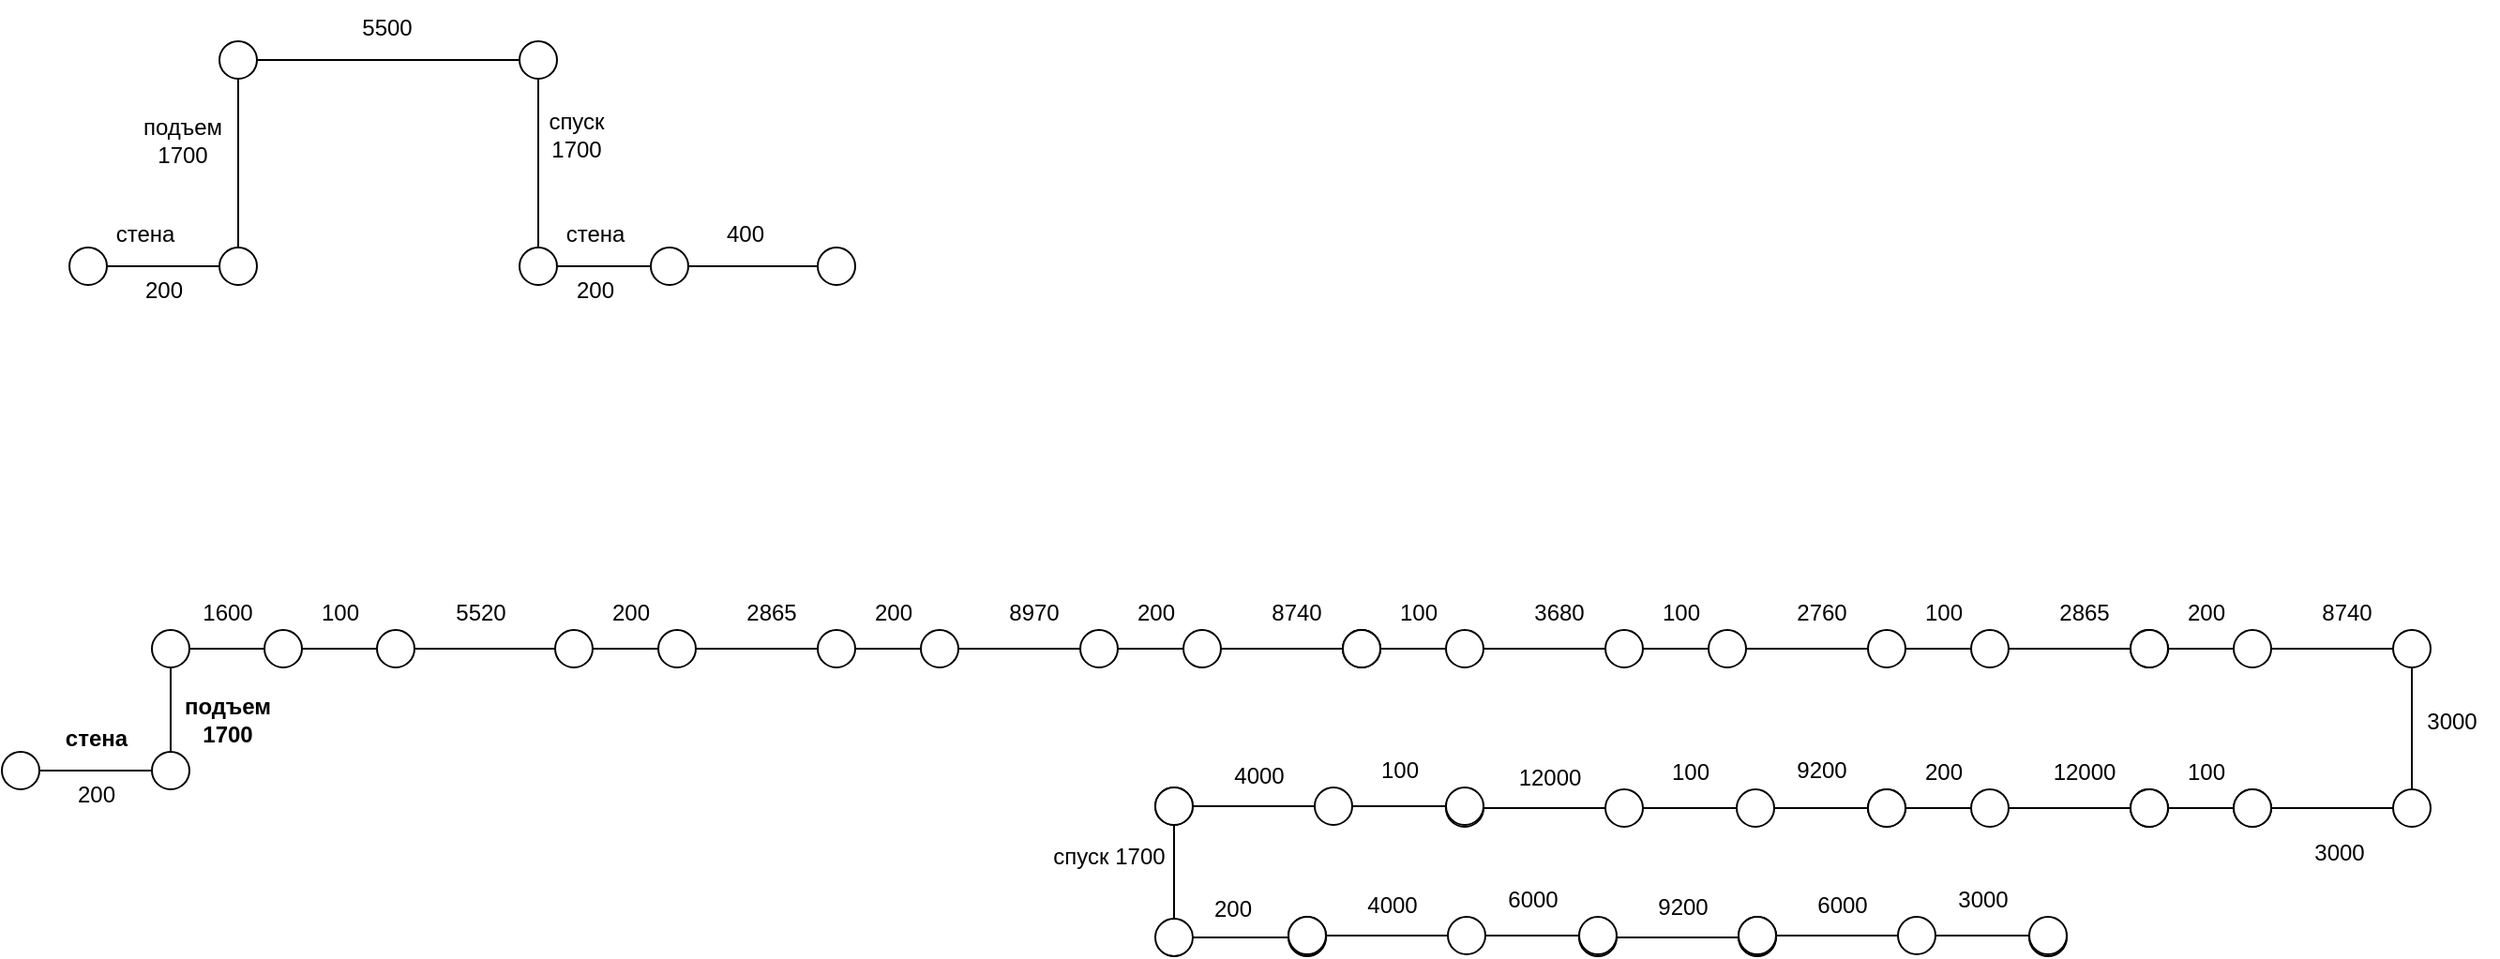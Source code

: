 <mxfile version="22.1.5" type="device">
  <diagram name="Страница — 1" id="zo7ZfbR6l3rVReLenrzR">
    <mxGraphModel dx="1218" dy="261" grid="1" gridSize="10" guides="1" tooltips="1" connect="1" arrows="1" fold="1" page="1" pageScale="1" pageWidth="827" pageHeight="1169" math="0" shadow="0">
      <root>
        <mxCell id="0" />
        <mxCell id="1" parent="0" />
        <mxCell id="G1UuAzEobW7vH8zXm527-1" value="" style="ellipse;whiteSpace=wrap;html=1;" parent="1" vertex="1">
          <mxGeometry x="110" y="390" width="20" height="20" as="geometry" />
        </mxCell>
        <mxCell id="G1UuAzEobW7vH8zXm527-3" value="" style="endArrow=none;html=1;rounded=0;exitX=1;exitY=0.5;exitDx=0;exitDy=0;" parent="1" source="G1UuAzEobW7vH8zXm527-1" edge="1">
          <mxGeometry width="50" height="50" relative="1" as="geometry">
            <mxPoint x="390" y="340" as="sourcePoint" />
            <mxPoint x="190" y="400" as="targetPoint" />
          </mxGeometry>
        </mxCell>
        <mxCell id="G1UuAzEobW7vH8zXm527-4" value="200" style="text;html=1;align=center;verticalAlign=middle;resizable=0;points=[];autosize=1;strokeColor=none;fillColor=none;" parent="1" vertex="1">
          <mxGeometry x="140" y="398" width="40" height="30" as="geometry" />
        </mxCell>
        <mxCell id="G1UuAzEobW7vH8zXm527-5" value="стена" style="text;html=1;align=center;verticalAlign=middle;resizable=0;points=[];autosize=1;strokeColor=none;fillColor=none;" parent="1" vertex="1">
          <mxGeometry x="125" y="368" width="50" height="30" as="geometry" />
        </mxCell>
        <mxCell id="G1UuAzEobW7vH8zXm527-6" value="" style="ellipse;whiteSpace=wrap;html=1;" parent="1" vertex="1">
          <mxGeometry x="190" y="390" width="20" height="20" as="geometry" />
        </mxCell>
        <mxCell id="G1UuAzEobW7vH8zXm527-7" value="" style="ellipse;whiteSpace=wrap;html=1;" parent="1" vertex="1">
          <mxGeometry x="190" y="280" width="20" height="20" as="geometry" />
        </mxCell>
        <mxCell id="G1UuAzEobW7vH8zXm527-8" value="" style="ellipse;whiteSpace=wrap;html=1;" parent="1" vertex="1">
          <mxGeometry x="350" y="280" width="20" height="20" as="geometry" />
        </mxCell>
        <mxCell id="G1UuAzEobW7vH8zXm527-9" value="" style="ellipse;whiteSpace=wrap;html=1;" parent="1" vertex="1">
          <mxGeometry x="350" y="390" width="20" height="20" as="geometry" />
        </mxCell>
        <mxCell id="G1UuAzEobW7vH8zXm527-10" value="" style="ellipse;whiteSpace=wrap;html=1;" parent="1" vertex="1">
          <mxGeometry x="420" y="390" width="20" height="20" as="geometry" />
        </mxCell>
        <mxCell id="G1UuAzEobW7vH8zXm527-11" value="" style="ellipse;whiteSpace=wrap;html=1;" parent="1" vertex="1">
          <mxGeometry x="509" y="390" width="20" height="20" as="geometry" />
        </mxCell>
        <mxCell id="G1UuAzEobW7vH8zXm527-12" value="" style="endArrow=none;html=1;rounded=0;exitX=0.5;exitY=0;exitDx=0;exitDy=0;entryX=0.5;entryY=1;entryDx=0;entryDy=0;" parent="1" source="G1UuAzEobW7vH8zXm527-6" target="G1UuAzEobW7vH8zXm527-7" edge="1">
          <mxGeometry width="50" height="50" relative="1" as="geometry">
            <mxPoint x="390" y="340" as="sourcePoint" />
            <mxPoint x="440" y="290" as="targetPoint" />
          </mxGeometry>
        </mxCell>
        <mxCell id="G1UuAzEobW7vH8zXm527-13" value="" style="endArrow=none;html=1;rounded=0;exitX=1;exitY=0.5;exitDx=0;exitDy=0;" parent="1" source="G1UuAzEobW7vH8zXm527-7" edge="1">
          <mxGeometry width="50" height="50" relative="1" as="geometry">
            <mxPoint x="390" y="340" as="sourcePoint" />
            <mxPoint x="350" y="290" as="targetPoint" />
          </mxGeometry>
        </mxCell>
        <mxCell id="G1UuAzEobW7vH8zXm527-14" value="" style="endArrow=none;html=1;rounded=0;exitX=0.5;exitY=1;exitDx=0;exitDy=0;entryX=0.5;entryY=0;entryDx=0;entryDy=0;" parent="1" source="G1UuAzEobW7vH8zXm527-8" target="G1UuAzEobW7vH8zXm527-9" edge="1">
          <mxGeometry width="50" height="50" relative="1" as="geometry">
            <mxPoint x="370" y="340" as="sourcePoint" />
            <mxPoint x="420" y="290" as="targetPoint" />
          </mxGeometry>
        </mxCell>
        <mxCell id="G1UuAzEobW7vH8zXm527-15" value="подъем&lt;br&gt;1700" style="text;html=1;align=center;verticalAlign=middle;resizable=0;points=[];autosize=1;strokeColor=none;fillColor=none;" parent="1" vertex="1">
          <mxGeometry x="135" y="313" width="70" height="40" as="geometry" />
        </mxCell>
        <mxCell id="G1UuAzEobW7vH8zXm527-16" value="5500" style="text;html=1;align=center;verticalAlign=middle;resizable=0;points=[];autosize=1;strokeColor=none;fillColor=none;" parent="1" vertex="1">
          <mxGeometry x="254" y="258" width="50" height="30" as="geometry" />
        </mxCell>
        <mxCell id="G1UuAzEobW7vH8zXm527-17" value="спуск" style="text;html=1;align=center;verticalAlign=middle;resizable=0;points=[];autosize=1;strokeColor=none;fillColor=none;" parent="1" vertex="1">
          <mxGeometry x="355" y="308" width="50" height="30" as="geometry" />
        </mxCell>
        <mxCell id="G1UuAzEobW7vH8zXm527-18" value="1700" style="text;html=1;align=center;verticalAlign=middle;resizable=0;points=[];autosize=1;strokeColor=none;fillColor=none;" parent="1" vertex="1">
          <mxGeometry x="355" y="323" width="50" height="30" as="geometry" />
        </mxCell>
        <mxCell id="G1UuAzEobW7vH8zXm527-19" value="" style="endArrow=none;html=1;rounded=0;exitX=1;exitY=0.5;exitDx=0;exitDy=0;entryX=0;entryY=0.5;entryDx=0;entryDy=0;" parent="1" source="G1UuAzEobW7vH8zXm527-9" target="G1UuAzEobW7vH8zXm527-10" edge="1">
          <mxGeometry width="50" height="50" relative="1" as="geometry">
            <mxPoint x="370" y="340" as="sourcePoint" />
            <mxPoint x="420" y="290" as="targetPoint" />
          </mxGeometry>
        </mxCell>
        <mxCell id="G1UuAzEobW7vH8zXm527-20" value="200" style="text;html=1;align=center;verticalAlign=middle;resizable=0;points=[];autosize=1;strokeColor=none;fillColor=none;" parent="1" vertex="1">
          <mxGeometry x="370" y="398" width="40" height="30" as="geometry" />
        </mxCell>
        <mxCell id="G1UuAzEobW7vH8zXm527-21" value="стена" style="text;html=1;align=center;verticalAlign=middle;resizable=0;points=[];autosize=1;strokeColor=none;fillColor=none;" parent="1" vertex="1">
          <mxGeometry x="365" y="368" width="50" height="30" as="geometry" />
        </mxCell>
        <mxCell id="G1UuAzEobW7vH8zXm527-22" value="" style="endArrow=none;html=1;rounded=0;entryX=0;entryY=0.5;entryDx=0;entryDy=0;" parent="1" target="G1UuAzEobW7vH8zXm527-11" edge="1">
          <mxGeometry width="50" height="50" relative="1" as="geometry">
            <mxPoint x="440" y="400" as="sourcePoint" />
            <mxPoint x="490" y="353" as="targetPoint" />
          </mxGeometry>
        </mxCell>
        <mxCell id="G1UuAzEobW7vH8zXm527-24" value="" style="ellipse;whiteSpace=wrap;html=1;" parent="1" vertex="1">
          <mxGeometry x="74" y="659" width="20" height="20" as="geometry" />
        </mxCell>
        <mxCell id="G1UuAzEobW7vH8zXm527-25" value="" style="endArrow=none;html=1;rounded=0;exitX=1;exitY=0.5;exitDx=0;exitDy=0;" parent="1" source="G1UuAzEobW7vH8zXm527-24" edge="1">
          <mxGeometry width="50" height="50" relative="1" as="geometry">
            <mxPoint x="354" y="609" as="sourcePoint" />
            <mxPoint x="154" y="669" as="targetPoint" />
          </mxGeometry>
        </mxCell>
        <mxCell id="G1UuAzEobW7vH8zXm527-26" value="200" style="text;html=1;align=center;verticalAlign=middle;resizable=0;points=[];autosize=1;strokeColor=none;fillColor=none;" parent="1" vertex="1">
          <mxGeometry x="104" y="667" width="40" height="30" as="geometry" />
        </mxCell>
        <mxCell id="G1UuAzEobW7vH8zXm527-27" value="&lt;b&gt;стена&lt;/b&gt;" style="text;html=1;align=center;verticalAlign=middle;resizable=0;points=[];autosize=1;strokeColor=none;fillColor=none;" parent="1" vertex="1">
          <mxGeometry x="94" y="637" width="60" height="30" as="geometry" />
        </mxCell>
        <mxCell id="G1UuAzEobW7vH8zXm527-28" value="" style="ellipse;whiteSpace=wrap;html=1;" parent="1" vertex="1">
          <mxGeometry x="154" y="659" width="20" height="20" as="geometry" />
        </mxCell>
        <mxCell id="G1UuAzEobW7vH8zXm527-29" value="" style="ellipse;whiteSpace=wrap;html=1;" parent="1" vertex="1">
          <mxGeometry x="154" y="594" width="20" height="20" as="geometry" />
        </mxCell>
        <mxCell id="G1UuAzEobW7vH8zXm527-34" value="" style="endArrow=none;html=1;rounded=0;exitX=0.5;exitY=0;exitDx=0;exitDy=0;entryX=0.5;entryY=1;entryDx=0;entryDy=0;" parent="1" source="G1UuAzEobW7vH8zXm527-28" target="G1UuAzEobW7vH8zXm527-29" edge="1">
          <mxGeometry width="50" height="50" relative="1" as="geometry">
            <mxPoint x="354" y="654" as="sourcePoint" />
            <mxPoint x="404" y="604" as="targetPoint" />
          </mxGeometry>
        </mxCell>
        <mxCell id="G1UuAzEobW7vH8zXm527-35" value="" style="endArrow=none;html=1;rounded=0;exitX=1;exitY=0.5;exitDx=0;exitDy=0;" parent="1" source="G1UuAzEobW7vH8zXm527-30" edge="1">
          <mxGeometry width="50" height="50" relative="1" as="geometry">
            <mxPoint x="384" y="654" as="sourcePoint" />
            <mxPoint x="364" y="604" as="targetPoint" />
          </mxGeometry>
        </mxCell>
        <mxCell id="G1UuAzEobW7vH8zXm527-36" value="" style="endArrow=none;html=1;rounded=0;exitX=1;exitY=0.5;exitDx=0;exitDy=0;" parent="1" source="G1UuAzEobW7vH8zXm527-51" edge="1">
          <mxGeometry width="50" height="50" relative="1" as="geometry">
            <mxPoint x="384" y="654" as="sourcePoint" />
            <mxPoint x="434" y="604" as="targetPoint" />
          </mxGeometry>
        </mxCell>
        <mxCell id="G1UuAzEobW7vH8zXm527-37" value="&lt;b&gt;подъем&lt;br&gt;1700&lt;/b&gt;" style="text;html=1;align=center;verticalAlign=middle;resizable=0;points=[];autosize=1;strokeColor=none;fillColor=none;" parent="1" vertex="1">
          <mxGeometry x="159" y="622" width="70" height="40" as="geometry" />
        </mxCell>
        <mxCell id="G1UuAzEobW7vH8zXm527-38" value="1600" style="text;html=1;align=center;verticalAlign=middle;resizable=0;points=[];autosize=1;strokeColor=none;fillColor=none;" parent="1" vertex="1">
          <mxGeometry x="169" y="570" width="50" height="30" as="geometry" />
        </mxCell>
        <mxCell id="G1UuAzEobW7vH8zXm527-48" value="" style="endArrow=none;html=1;rounded=0;exitX=1;exitY=0.5;exitDx=0;exitDy=0;" parent="1" source="BsjhRukXPoWs5F6D_RNB-2" target="G1UuAzEobW7vH8zXm527-30" edge="1">
          <mxGeometry width="50" height="50" relative="1" as="geometry">
            <mxPoint x="204" y="604" as="sourcePoint" />
            <mxPoint x="364" y="604" as="targetPoint" />
          </mxGeometry>
        </mxCell>
        <mxCell id="G1UuAzEobW7vH8zXm527-30" value="" style="ellipse;whiteSpace=wrap;html=1;" parent="1" vertex="1">
          <mxGeometry x="274" y="594" width="20" height="20" as="geometry" />
        </mxCell>
        <mxCell id="G1UuAzEobW7vH8zXm527-49" value="5520" style="text;html=1;align=center;verticalAlign=middle;resizable=0;points=[];autosize=1;strokeColor=none;fillColor=none;" parent="1" vertex="1">
          <mxGeometry x="304" y="570" width="50" height="30" as="geometry" />
        </mxCell>
        <mxCell id="G1UuAzEobW7vH8zXm527-52" value="" style="endArrow=none;html=1;rounded=0;exitX=1;exitY=0.5;exitDx=0;exitDy=0;entryX=0;entryY=0.5;entryDx=0;entryDy=0;" parent="1" source="G1UuAzEobW7vH8zXm527-50" target="G1UuAzEobW7vH8zXm527-51" edge="1">
          <mxGeometry width="50" height="50" relative="1" as="geometry">
            <mxPoint x="324" y="642" as="sourcePoint" />
            <mxPoint x="374" y="592" as="targetPoint" />
          </mxGeometry>
        </mxCell>
        <mxCell id="G1UuAzEobW7vH8zXm527-53" value="200" style="text;html=1;align=center;verticalAlign=middle;resizable=0;points=[];autosize=1;strokeColor=none;fillColor=none;" parent="1" vertex="1">
          <mxGeometry x="389" y="570" width="40" height="30" as="geometry" />
        </mxCell>
        <mxCell id="G1UuAzEobW7vH8zXm527-54" value="" style="endArrow=none;html=1;rounded=0;exitX=1;exitY=0.5;exitDx=0;exitDy=0;" parent="1" source="G1UuAzEobW7vH8zXm527-51" edge="1">
          <mxGeometry width="50" height="50" relative="1" as="geometry">
            <mxPoint x="524" y="600" as="sourcePoint" />
            <mxPoint x="534" y="604" as="targetPoint" />
          </mxGeometry>
        </mxCell>
        <mxCell id="G1UuAzEobW7vH8zXm527-57" value="" style="endArrow=none;html=1;rounded=0;exitX=1;exitY=0.5;exitDx=0;exitDy=0;" parent="1" source="G1UuAzEobW7vH8zXm527-30" target="G1UuAzEobW7vH8zXm527-50" edge="1">
          <mxGeometry width="50" height="50" relative="1" as="geometry">
            <mxPoint x="294" y="604" as="sourcePoint" />
            <mxPoint x="434" y="604" as="targetPoint" />
          </mxGeometry>
        </mxCell>
        <mxCell id="G1UuAzEobW7vH8zXm527-50" value="" style="ellipse;whiteSpace=wrap;html=1;" parent="1" vertex="1">
          <mxGeometry x="369" y="594" width="20" height="20" as="geometry" />
        </mxCell>
        <mxCell id="G1UuAzEobW7vH8zXm527-59" value="" style="endArrow=none;html=1;rounded=0;exitX=1;exitY=0.5;exitDx=0;exitDy=0;" parent="1" source="G1UuAzEobW7vH8zXm527-50" target="G1UuAzEobW7vH8zXm527-51" edge="1">
          <mxGeometry width="50" height="50" relative="1" as="geometry">
            <mxPoint x="389" y="604" as="sourcePoint" />
            <mxPoint x="434" y="604" as="targetPoint" />
          </mxGeometry>
        </mxCell>
        <mxCell id="G1UuAzEobW7vH8zXm527-51" value="" style="ellipse;whiteSpace=wrap;html=1;" parent="1" vertex="1">
          <mxGeometry x="424" y="594" width="20" height="20" as="geometry" />
        </mxCell>
        <mxCell id="G1UuAzEobW7vH8zXm527-60" value="2865" style="text;html=1;align=center;verticalAlign=middle;resizable=0;points=[];autosize=1;strokeColor=none;fillColor=none;" parent="1" vertex="1">
          <mxGeometry x="459" y="570" width="50" height="30" as="geometry" />
        </mxCell>
        <mxCell id="G1UuAzEobW7vH8zXm527-61" value="" style="endArrow=none;html=1;rounded=0;exitX=1;exitY=0.5;exitDx=0;exitDy=0;" parent="1" source="G1UuAzEobW7vH8zXm527-67" edge="1">
          <mxGeometry width="50" height="50" relative="1" as="geometry">
            <mxPoint x="524" y="654" as="sourcePoint" />
            <mxPoint x="574" y="604" as="targetPoint" />
          </mxGeometry>
        </mxCell>
        <mxCell id="G1UuAzEobW7vH8zXm527-62" value="" style="endArrow=none;html=1;rounded=0;exitX=1;exitY=0.5;exitDx=0;exitDy=0;entryX=0;entryY=0.5;entryDx=0;entryDy=0;" parent="1" source="G1UuAzEobW7vH8zXm527-65" target="G1UuAzEobW7vH8zXm527-67" edge="1">
          <mxGeometry width="50" height="50" relative="1" as="geometry">
            <mxPoint x="464" y="642" as="sourcePoint" />
            <mxPoint x="514" y="592" as="targetPoint" />
          </mxGeometry>
        </mxCell>
        <mxCell id="G1UuAzEobW7vH8zXm527-63" value="200" style="text;html=1;align=center;verticalAlign=middle;resizable=0;points=[];autosize=1;strokeColor=none;fillColor=none;" parent="1" vertex="1">
          <mxGeometry x="529" y="570" width="40" height="30" as="geometry" />
        </mxCell>
        <mxCell id="G1UuAzEobW7vH8zXm527-64" value="" style="endArrow=none;html=1;rounded=0;exitX=1;exitY=0.5;exitDx=0;exitDy=0;" parent="1" source="G1UuAzEobW7vH8zXm527-67" edge="1">
          <mxGeometry width="50" height="50" relative="1" as="geometry">
            <mxPoint x="664" y="600" as="sourcePoint" />
            <mxPoint x="674" y="604" as="targetPoint" />
          </mxGeometry>
        </mxCell>
        <mxCell id="G1UuAzEobW7vH8zXm527-65" value="" style="ellipse;whiteSpace=wrap;html=1;" parent="1" vertex="1">
          <mxGeometry x="509" y="594" width="20" height="20" as="geometry" />
        </mxCell>
        <mxCell id="G1UuAzEobW7vH8zXm527-66" value="" style="endArrow=none;html=1;rounded=0;exitX=1;exitY=0.5;exitDx=0;exitDy=0;" parent="1" source="G1UuAzEobW7vH8zXm527-65" target="G1UuAzEobW7vH8zXm527-67" edge="1">
          <mxGeometry width="50" height="50" relative="1" as="geometry">
            <mxPoint x="529" y="604" as="sourcePoint" />
            <mxPoint x="574" y="604" as="targetPoint" />
          </mxGeometry>
        </mxCell>
        <mxCell id="G1UuAzEobW7vH8zXm527-67" value="" style="ellipse;whiteSpace=wrap;html=1;" parent="1" vertex="1">
          <mxGeometry x="564" y="594" width="20" height="20" as="geometry" />
        </mxCell>
        <mxCell id="G1UuAzEobW7vH8zXm527-68" value="8970" style="text;html=1;align=center;verticalAlign=middle;resizable=0;points=[];autosize=1;strokeColor=none;fillColor=none;" parent="1" vertex="1">
          <mxGeometry x="599" y="570" width="50" height="30" as="geometry" />
        </mxCell>
        <mxCell id="G1UuAzEobW7vH8zXm527-69" value="" style="endArrow=none;html=1;rounded=0;exitX=1;exitY=0.5;exitDx=0;exitDy=0;" parent="1" source="G1UuAzEobW7vH8zXm527-74" edge="1">
          <mxGeometry width="50" height="50" relative="1" as="geometry">
            <mxPoint x="664" y="654" as="sourcePoint" />
            <mxPoint x="714" y="604" as="targetPoint" />
          </mxGeometry>
        </mxCell>
        <mxCell id="G1UuAzEobW7vH8zXm527-70" value="" style="endArrow=none;html=1;rounded=0;exitX=1;exitY=0.5;exitDx=0;exitDy=0;entryX=0;entryY=0.5;entryDx=0;entryDy=0;" parent="1" source="G1UuAzEobW7vH8zXm527-72" target="G1UuAzEobW7vH8zXm527-74" edge="1">
          <mxGeometry width="50" height="50" relative="1" as="geometry">
            <mxPoint x="604" y="642" as="sourcePoint" />
            <mxPoint x="654" y="592" as="targetPoint" />
          </mxGeometry>
        </mxCell>
        <mxCell id="G1UuAzEobW7vH8zXm527-71" value="200" style="text;html=1;align=center;verticalAlign=middle;resizable=0;points=[];autosize=1;strokeColor=none;fillColor=none;" parent="1" vertex="1">
          <mxGeometry x="669" y="570" width="40" height="30" as="geometry" />
        </mxCell>
        <mxCell id="G1UuAzEobW7vH8zXm527-72" value="" style="ellipse;whiteSpace=wrap;html=1;" parent="1" vertex="1">
          <mxGeometry x="649" y="594" width="20" height="20" as="geometry" />
        </mxCell>
        <mxCell id="G1UuAzEobW7vH8zXm527-73" value="" style="endArrow=none;html=1;rounded=0;exitX=1;exitY=0.5;exitDx=0;exitDy=0;" parent="1" source="G1UuAzEobW7vH8zXm527-72" target="G1UuAzEobW7vH8zXm527-74" edge="1">
          <mxGeometry width="50" height="50" relative="1" as="geometry">
            <mxPoint x="669" y="604" as="sourcePoint" />
            <mxPoint x="714" y="604" as="targetPoint" />
          </mxGeometry>
        </mxCell>
        <mxCell id="G1UuAzEobW7vH8zXm527-74" value="" style="ellipse;whiteSpace=wrap;html=1;" parent="1" vertex="1">
          <mxGeometry x="704" y="594" width="20" height="20" as="geometry" />
        </mxCell>
        <mxCell id="G1UuAzEobW7vH8zXm527-75" value="8740" style="text;html=1;align=center;verticalAlign=middle;resizable=0;points=[];autosize=1;strokeColor=none;fillColor=none;" parent="1" vertex="1">
          <mxGeometry x="739" y="570" width="50" height="30" as="geometry" />
        </mxCell>
        <mxCell id="G1UuAzEobW7vH8zXm527-76" value="" style="endArrow=none;html=1;rounded=0;exitX=1;exitY=0.5;exitDx=0;exitDy=0;" parent="1" source="G1UuAzEobW7vH8zXm527-74" edge="1">
          <mxGeometry width="50" height="50" relative="1" as="geometry">
            <mxPoint x="634" y="642" as="sourcePoint" />
            <mxPoint x="804" y="604" as="targetPoint" />
          </mxGeometry>
        </mxCell>
        <mxCell id="G1UuAzEobW7vH8zXm527-80" value="" style="ellipse;whiteSpace=wrap;html=1;" parent="1" vertex="1">
          <mxGeometry x="789" y="594" width="20" height="20" as="geometry" />
        </mxCell>
        <mxCell id="BsjhRukXPoWs5F6D_RNB-1" value="400" style="text;html=1;align=center;verticalAlign=middle;resizable=0;points=[];autosize=1;strokeColor=none;fillColor=none;" vertex="1" parent="1">
          <mxGeometry x="450" y="368" width="40" height="30" as="geometry" />
        </mxCell>
        <mxCell id="BsjhRukXPoWs5F6D_RNB-3" value="" style="endArrow=none;html=1;rounded=0;exitX=1;exitY=0.5;exitDx=0;exitDy=0;" edge="1" parent="1" source="G1UuAzEobW7vH8zXm527-29" target="BsjhRukXPoWs5F6D_RNB-2">
          <mxGeometry width="50" height="50" relative="1" as="geometry">
            <mxPoint x="174" y="604" as="sourcePoint" />
            <mxPoint x="274" y="604" as="targetPoint" />
          </mxGeometry>
        </mxCell>
        <mxCell id="BsjhRukXPoWs5F6D_RNB-2" value="" style="ellipse;whiteSpace=wrap;html=1;" vertex="1" parent="1">
          <mxGeometry x="214" y="594" width="20" height="20" as="geometry" />
        </mxCell>
        <mxCell id="BsjhRukXPoWs5F6D_RNB-4" value="100" style="text;html=1;align=center;verticalAlign=middle;resizable=0;points=[];autosize=1;strokeColor=none;fillColor=none;" vertex="1" parent="1">
          <mxGeometry x="234" y="570" width="40" height="30" as="geometry" />
        </mxCell>
        <mxCell id="BsjhRukXPoWs5F6D_RNB-5" value="" style="ellipse;whiteSpace=wrap;html=1;" vertex="1" parent="1">
          <mxGeometry x="789" y="594" width="20" height="20" as="geometry" />
        </mxCell>
        <mxCell id="BsjhRukXPoWs5F6D_RNB-141" value="" style="endArrow=none;html=1;rounded=0;exitX=1;exitY=0.5;exitDx=0;exitDy=0;" edge="1" parent="1" source="BsjhRukXPoWs5F6D_RNB-147">
          <mxGeometry width="50" height="50" relative="1" as="geometry">
            <mxPoint x="804" y="654" as="sourcePoint" />
            <mxPoint x="854" y="604" as="targetPoint" />
          </mxGeometry>
        </mxCell>
        <mxCell id="BsjhRukXPoWs5F6D_RNB-142" value="" style="endArrow=none;html=1;rounded=0;exitX=1;exitY=0.5;exitDx=0;exitDy=0;entryX=0;entryY=0.5;entryDx=0;entryDy=0;" edge="1" parent="1" source="BsjhRukXPoWs5F6D_RNB-145" target="BsjhRukXPoWs5F6D_RNB-147">
          <mxGeometry width="50" height="50" relative="1" as="geometry">
            <mxPoint x="744" y="642" as="sourcePoint" />
            <mxPoint x="794" y="592" as="targetPoint" />
          </mxGeometry>
        </mxCell>
        <mxCell id="BsjhRukXPoWs5F6D_RNB-143" value="100" style="text;html=1;align=center;verticalAlign=middle;resizable=0;points=[];autosize=1;strokeColor=none;fillColor=none;" vertex="1" parent="1">
          <mxGeometry x="809" y="570" width="40" height="30" as="geometry" />
        </mxCell>
        <mxCell id="BsjhRukXPoWs5F6D_RNB-144" value="" style="endArrow=none;html=1;rounded=0;exitX=1;exitY=0.5;exitDx=0;exitDy=0;" edge="1" parent="1" source="BsjhRukXPoWs5F6D_RNB-147">
          <mxGeometry width="50" height="50" relative="1" as="geometry">
            <mxPoint x="944" y="600" as="sourcePoint" />
            <mxPoint x="954" y="604" as="targetPoint" />
          </mxGeometry>
        </mxCell>
        <mxCell id="BsjhRukXPoWs5F6D_RNB-145" value="" style="ellipse;whiteSpace=wrap;html=1;" vertex="1" parent="1">
          <mxGeometry x="789" y="594" width="20" height="20" as="geometry" />
        </mxCell>
        <mxCell id="BsjhRukXPoWs5F6D_RNB-146" value="" style="endArrow=none;html=1;rounded=0;exitX=1;exitY=0.5;exitDx=0;exitDy=0;" edge="1" parent="1" source="BsjhRukXPoWs5F6D_RNB-145" target="BsjhRukXPoWs5F6D_RNB-147">
          <mxGeometry width="50" height="50" relative="1" as="geometry">
            <mxPoint x="809" y="604" as="sourcePoint" />
            <mxPoint x="854" y="604" as="targetPoint" />
          </mxGeometry>
        </mxCell>
        <mxCell id="BsjhRukXPoWs5F6D_RNB-147" value="" style="ellipse;whiteSpace=wrap;html=1;" vertex="1" parent="1">
          <mxGeometry x="844" y="594" width="20" height="20" as="geometry" />
        </mxCell>
        <mxCell id="BsjhRukXPoWs5F6D_RNB-148" value="3680" style="text;html=1;align=center;verticalAlign=middle;resizable=0;points=[];autosize=1;strokeColor=none;fillColor=none;" vertex="1" parent="1">
          <mxGeometry x="879" y="570" width="50" height="30" as="geometry" />
        </mxCell>
        <mxCell id="BsjhRukXPoWs5F6D_RNB-149" value="" style="endArrow=none;html=1;rounded=0;exitX=1;exitY=0.5;exitDx=0;exitDy=0;" edge="1" parent="1" source="BsjhRukXPoWs5F6D_RNB-155">
          <mxGeometry width="50" height="50" relative="1" as="geometry">
            <mxPoint x="944" y="654" as="sourcePoint" />
            <mxPoint x="994" y="604" as="targetPoint" />
          </mxGeometry>
        </mxCell>
        <mxCell id="BsjhRukXPoWs5F6D_RNB-150" value="" style="endArrow=none;html=1;rounded=0;exitX=1;exitY=0.5;exitDx=0;exitDy=0;entryX=0;entryY=0.5;entryDx=0;entryDy=0;" edge="1" parent="1" source="BsjhRukXPoWs5F6D_RNB-153" target="BsjhRukXPoWs5F6D_RNB-155">
          <mxGeometry width="50" height="50" relative="1" as="geometry">
            <mxPoint x="884" y="642" as="sourcePoint" />
            <mxPoint x="934" y="592" as="targetPoint" />
          </mxGeometry>
        </mxCell>
        <mxCell id="BsjhRukXPoWs5F6D_RNB-151" value="100" style="text;html=1;align=center;verticalAlign=middle;resizable=0;points=[];autosize=1;strokeColor=none;fillColor=none;" vertex="1" parent="1">
          <mxGeometry x="949" y="570" width="40" height="30" as="geometry" />
        </mxCell>
        <mxCell id="BsjhRukXPoWs5F6D_RNB-152" value="" style="endArrow=none;html=1;rounded=0;exitX=1;exitY=0.5;exitDx=0;exitDy=0;" edge="1" parent="1" source="BsjhRukXPoWs5F6D_RNB-155">
          <mxGeometry width="50" height="50" relative="1" as="geometry">
            <mxPoint x="1084" y="600" as="sourcePoint" />
            <mxPoint x="1094" y="604" as="targetPoint" />
          </mxGeometry>
        </mxCell>
        <mxCell id="BsjhRukXPoWs5F6D_RNB-153" value="" style="ellipse;whiteSpace=wrap;html=1;" vertex="1" parent="1">
          <mxGeometry x="929" y="594" width="20" height="20" as="geometry" />
        </mxCell>
        <mxCell id="BsjhRukXPoWs5F6D_RNB-154" value="" style="endArrow=none;html=1;rounded=0;exitX=1;exitY=0.5;exitDx=0;exitDy=0;" edge="1" parent="1" source="BsjhRukXPoWs5F6D_RNB-153" target="BsjhRukXPoWs5F6D_RNB-155">
          <mxGeometry width="50" height="50" relative="1" as="geometry">
            <mxPoint x="949" y="604" as="sourcePoint" />
            <mxPoint x="994" y="604" as="targetPoint" />
          </mxGeometry>
        </mxCell>
        <mxCell id="BsjhRukXPoWs5F6D_RNB-155" value="" style="ellipse;whiteSpace=wrap;html=1;" vertex="1" parent="1">
          <mxGeometry x="984" y="594" width="20" height="20" as="geometry" />
        </mxCell>
        <mxCell id="BsjhRukXPoWs5F6D_RNB-156" value="2760" style="text;html=1;align=center;verticalAlign=middle;resizable=0;points=[];autosize=1;strokeColor=none;fillColor=none;" vertex="1" parent="1">
          <mxGeometry x="1019" y="570" width="50" height="30" as="geometry" />
        </mxCell>
        <mxCell id="BsjhRukXPoWs5F6D_RNB-157" value="" style="endArrow=none;html=1;rounded=0;exitX=1;exitY=0.5;exitDx=0;exitDy=0;" edge="1" parent="1" source="BsjhRukXPoWs5F6D_RNB-162">
          <mxGeometry width="50" height="50" relative="1" as="geometry">
            <mxPoint x="1084" y="654" as="sourcePoint" />
            <mxPoint x="1134" y="604" as="targetPoint" />
          </mxGeometry>
        </mxCell>
        <mxCell id="BsjhRukXPoWs5F6D_RNB-158" value="" style="endArrow=none;html=1;rounded=0;exitX=1;exitY=0.5;exitDx=0;exitDy=0;entryX=0;entryY=0.5;entryDx=0;entryDy=0;" edge="1" parent="1" source="BsjhRukXPoWs5F6D_RNB-160" target="BsjhRukXPoWs5F6D_RNB-162">
          <mxGeometry width="50" height="50" relative="1" as="geometry">
            <mxPoint x="1024" y="642" as="sourcePoint" />
            <mxPoint x="1074" y="592" as="targetPoint" />
          </mxGeometry>
        </mxCell>
        <mxCell id="BsjhRukXPoWs5F6D_RNB-159" value="100" style="text;html=1;align=center;verticalAlign=middle;resizable=0;points=[];autosize=1;strokeColor=none;fillColor=none;" vertex="1" parent="1">
          <mxGeometry x="1089" y="570" width="40" height="30" as="geometry" />
        </mxCell>
        <mxCell id="BsjhRukXPoWs5F6D_RNB-160" value="" style="ellipse;whiteSpace=wrap;html=1;" vertex="1" parent="1">
          <mxGeometry x="1069" y="594" width="20" height="20" as="geometry" />
        </mxCell>
        <mxCell id="BsjhRukXPoWs5F6D_RNB-161" value="" style="endArrow=none;html=1;rounded=0;exitX=1;exitY=0.5;exitDx=0;exitDy=0;" edge="1" parent="1" source="BsjhRukXPoWs5F6D_RNB-160" target="BsjhRukXPoWs5F6D_RNB-162">
          <mxGeometry width="50" height="50" relative="1" as="geometry">
            <mxPoint x="1089" y="604" as="sourcePoint" />
            <mxPoint x="1134" y="604" as="targetPoint" />
          </mxGeometry>
        </mxCell>
        <mxCell id="BsjhRukXPoWs5F6D_RNB-162" value="" style="ellipse;whiteSpace=wrap;html=1;" vertex="1" parent="1">
          <mxGeometry x="1124" y="594" width="20" height="20" as="geometry" />
        </mxCell>
        <mxCell id="BsjhRukXPoWs5F6D_RNB-163" value="2865" style="text;html=1;align=center;verticalAlign=middle;resizable=0;points=[];autosize=1;strokeColor=none;fillColor=none;" vertex="1" parent="1">
          <mxGeometry x="1159" y="570" width="50" height="30" as="geometry" />
        </mxCell>
        <mxCell id="BsjhRukXPoWs5F6D_RNB-164" value="" style="endArrow=none;html=1;rounded=0;exitX=1;exitY=0.5;exitDx=0;exitDy=0;" edge="1" parent="1" source="BsjhRukXPoWs5F6D_RNB-162">
          <mxGeometry width="50" height="50" relative="1" as="geometry">
            <mxPoint x="1054" y="642" as="sourcePoint" />
            <mxPoint x="1224" y="604" as="targetPoint" />
          </mxGeometry>
        </mxCell>
        <mxCell id="BsjhRukXPoWs5F6D_RNB-165" value="" style="ellipse;whiteSpace=wrap;html=1;" vertex="1" parent="1">
          <mxGeometry x="1209" y="594" width="20" height="20" as="geometry" />
        </mxCell>
        <mxCell id="BsjhRukXPoWs5F6D_RNB-166" value="" style="ellipse;whiteSpace=wrap;html=1;" vertex="1" parent="1">
          <mxGeometry x="1209" y="594" width="20" height="20" as="geometry" />
        </mxCell>
        <mxCell id="BsjhRukXPoWs5F6D_RNB-167" value="" style="endArrow=none;html=1;rounded=0;exitX=1;exitY=0.5;exitDx=0;exitDy=0;" edge="1" parent="1" source="BsjhRukXPoWs5F6D_RNB-172">
          <mxGeometry width="50" height="50" relative="1" as="geometry">
            <mxPoint x="1224" y="654" as="sourcePoint" />
            <mxPoint x="1274" y="604" as="targetPoint" />
          </mxGeometry>
        </mxCell>
        <mxCell id="BsjhRukXPoWs5F6D_RNB-168" value="" style="endArrow=none;html=1;rounded=0;exitX=1;exitY=0.5;exitDx=0;exitDy=0;entryX=0;entryY=0.5;entryDx=0;entryDy=0;" edge="1" parent="1" target="BsjhRukXPoWs5F6D_RNB-172">
          <mxGeometry width="50" height="50" relative="1" as="geometry">
            <mxPoint x="1229" y="604" as="sourcePoint" />
            <mxPoint x="1214" y="592" as="targetPoint" />
          </mxGeometry>
        </mxCell>
        <mxCell id="BsjhRukXPoWs5F6D_RNB-169" value="200" style="text;html=1;align=center;verticalAlign=middle;resizable=0;points=[];autosize=1;strokeColor=none;fillColor=none;" vertex="1" parent="1">
          <mxGeometry x="1229" y="570" width="40" height="30" as="geometry" />
        </mxCell>
        <mxCell id="BsjhRukXPoWs5F6D_RNB-170" value="" style="endArrow=none;html=1;rounded=0;exitX=1;exitY=0.5;exitDx=0;exitDy=0;entryX=0;entryY=0.5;entryDx=0;entryDy=0;" edge="1" parent="1" source="BsjhRukXPoWs5F6D_RNB-172" target="BsjhRukXPoWs5F6D_RNB-177">
          <mxGeometry width="50" height="50" relative="1" as="geometry">
            <mxPoint x="1364" y="600" as="sourcePoint" />
            <mxPoint x="1374" y="604" as="targetPoint" />
          </mxGeometry>
        </mxCell>
        <mxCell id="BsjhRukXPoWs5F6D_RNB-171" value="" style="endArrow=none;html=1;rounded=0;exitX=1;exitY=0.5;exitDx=0;exitDy=0;" edge="1" parent="1" target="BsjhRukXPoWs5F6D_RNB-172">
          <mxGeometry width="50" height="50" relative="1" as="geometry">
            <mxPoint x="1229" y="604" as="sourcePoint" />
            <mxPoint x="1274" y="604" as="targetPoint" />
          </mxGeometry>
        </mxCell>
        <mxCell id="BsjhRukXPoWs5F6D_RNB-172" value="" style="ellipse;whiteSpace=wrap;html=1;" vertex="1" parent="1">
          <mxGeometry x="1264" y="594" width="20" height="20" as="geometry" />
        </mxCell>
        <mxCell id="BsjhRukXPoWs5F6D_RNB-173" value="8740" style="text;html=1;align=center;verticalAlign=middle;resizable=0;points=[];autosize=1;strokeColor=none;fillColor=none;" vertex="1" parent="1">
          <mxGeometry x="1299" y="570" width="50" height="30" as="geometry" />
        </mxCell>
        <mxCell id="BsjhRukXPoWs5F6D_RNB-177" value="" style="ellipse;whiteSpace=wrap;html=1;" vertex="1" parent="1">
          <mxGeometry x="1349" y="594" width="20" height="20" as="geometry" />
        </mxCell>
        <mxCell id="BsjhRukXPoWs5F6D_RNB-184" value="" style="ellipse;whiteSpace=wrap;html=1;" vertex="1" parent="1">
          <mxGeometry x="1349" y="679" width="20" height="20" as="geometry" />
        </mxCell>
        <mxCell id="BsjhRukXPoWs5F6D_RNB-185" value="" style="endArrow=none;html=1;rounded=0;entryX=0.5;entryY=1;entryDx=0;entryDy=0;exitX=0.5;exitY=0;exitDx=0;exitDy=0;" edge="1" parent="1" source="BsjhRukXPoWs5F6D_RNB-184" target="BsjhRukXPoWs5F6D_RNB-177">
          <mxGeometry width="50" height="50" relative="1" as="geometry">
            <mxPoint x="1450" y="700" as="sourcePoint" />
            <mxPoint x="1500" y="650" as="targetPoint" />
          </mxGeometry>
        </mxCell>
        <mxCell id="BsjhRukXPoWs5F6D_RNB-186" value="3000" style="text;html=1;align=center;verticalAlign=middle;resizable=0;points=[];autosize=1;strokeColor=none;fillColor=none;" vertex="1" parent="1">
          <mxGeometry x="1355" y="628" width="50" height="30" as="geometry" />
        </mxCell>
        <mxCell id="BsjhRukXPoWs5F6D_RNB-187" value="" style="ellipse;whiteSpace=wrap;html=1;" vertex="1" parent="1">
          <mxGeometry x="1264" y="679" width="20" height="20" as="geometry" />
        </mxCell>
        <mxCell id="BsjhRukXPoWs5F6D_RNB-188" value="" style="endArrow=none;html=1;rounded=0;exitX=1;exitY=0.5;exitDx=0;exitDy=0;entryX=0;entryY=0.5;entryDx=0;entryDy=0;" edge="1" parent="1" source="BsjhRukXPoWs5F6D_RNB-187" target="BsjhRukXPoWs5F6D_RNB-184">
          <mxGeometry width="50" height="50" relative="1" as="geometry">
            <mxPoint x="1360" y="720" as="sourcePoint" />
            <mxPoint x="1410" y="670" as="targetPoint" />
          </mxGeometry>
        </mxCell>
        <mxCell id="BsjhRukXPoWs5F6D_RNB-189" value="3000" style="text;html=1;align=center;verticalAlign=middle;resizable=0;points=[];autosize=1;strokeColor=none;fillColor=none;" vertex="1" parent="1">
          <mxGeometry x="1295" y="698" width="50" height="30" as="geometry" />
        </mxCell>
        <mxCell id="BsjhRukXPoWs5F6D_RNB-205" value="" style="endArrow=none;html=1;rounded=0;exitX=1;exitY=0.5;exitDx=0;exitDy=0;" edge="1" parent="1" source="BsjhRukXPoWs5F6D_RNB-210">
          <mxGeometry width="50" height="50" relative="1" as="geometry">
            <mxPoint x="1084" y="739" as="sourcePoint" />
            <mxPoint x="1134" y="689" as="targetPoint" />
          </mxGeometry>
        </mxCell>
        <mxCell id="BsjhRukXPoWs5F6D_RNB-206" value="" style="endArrow=none;html=1;rounded=0;exitX=1;exitY=0.5;exitDx=0;exitDy=0;entryX=0;entryY=0.5;entryDx=0;entryDy=0;" edge="1" parent="1" source="BsjhRukXPoWs5F6D_RNB-208" target="BsjhRukXPoWs5F6D_RNB-210">
          <mxGeometry width="50" height="50" relative="1" as="geometry">
            <mxPoint x="1024" y="727" as="sourcePoint" />
            <mxPoint x="1074" y="677" as="targetPoint" />
          </mxGeometry>
        </mxCell>
        <mxCell id="BsjhRukXPoWs5F6D_RNB-207" value="200" style="text;html=1;align=center;verticalAlign=middle;resizable=0;points=[];autosize=1;strokeColor=none;fillColor=none;" vertex="1" parent="1">
          <mxGeometry x="1089" y="655" width="40" height="30" as="geometry" />
        </mxCell>
        <mxCell id="BsjhRukXPoWs5F6D_RNB-208" value="" style="ellipse;whiteSpace=wrap;html=1;" vertex="1" parent="1">
          <mxGeometry x="1069" y="679" width="20" height="20" as="geometry" />
        </mxCell>
        <mxCell id="BsjhRukXPoWs5F6D_RNB-209" value="" style="endArrow=none;html=1;rounded=0;exitX=1;exitY=0.5;exitDx=0;exitDy=0;" edge="1" parent="1" source="BsjhRukXPoWs5F6D_RNB-208" target="BsjhRukXPoWs5F6D_RNB-210">
          <mxGeometry width="50" height="50" relative="1" as="geometry">
            <mxPoint x="1089" y="689" as="sourcePoint" />
            <mxPoint x="1134" y="689" as="targetPoint" />
          </mxGeometry>
        </mxCell>
        <mxCell id="BsjhRukXPoWs5F6D_RNB-210" value="" style="ellipse;whiteSpace=wrap;html=1;" vertex="1" parent="1">
          <mxGeometry x="1124" y="679" width="20" height="20" as="geometry" />
        </mxCell>
        <mxCell id="BsjhRukXPoWs5F6D_RNB-211" value="12000" style="text;html=1;align=center;verticalAlign=middle;resizable=0;points=[];autosize=1;strokeColor=none;fillColor=none;" vertex="1" parent="1">
          <mxGeometry x="1154" y="655" width="60" height="30" as="geometry" />
        </mxCell>
        <mxCell id="BsjhRukXPoWs5F6D_RNB-212" value="" style="endArrow=none;html=1;rounded=0;exitX=1;exitY=0.5;exitDx=0;exitDy=0;" edge="1" parent="1" source="BsjhRukXPoWs5F6D_RNB-210">
          <mxGeometry width="50" height="50" relative="1" as="geometry">
            <mxPoint x="1054" y="727" as="sourcePoint" />
            <mxPoint x="1224" y="689" as="targetPoint" />
          </mxGeometry>
        </mxCell>
        <mxCell id="BsjhRukXPoWs5F6D_RNB-213" value="" style="ellipse;whiteSpace=wrap;html=1;" vertex="1" parent="1">
          <mxGeometry x="1209" y="679" width="20" height="20" as="geometry" />
        </mxCell>
        <mxCell id="BsjhRukXPoWs5F6D_RNB-214" value="" style="ellipse;whiteSpace=wrap;html=1;" vertex="1" parent="1">
          <mxGeometry x="1209" y="679" width="20" height="20" as="geometry" />
        </mxCell>
        <mxCell id="BsjhRukXPoWs5F6D_RNB-215" value="" style="endArrow=none;html=1;rounded=0;exitX=1;exitY=0.5;exitDx=0;exitDy=0;" edge="1" parent="1" source="BsjhRukXPoWs5F6D_RNB-219">
          <mxGeometry width="50" height="50" relative="1" as="geometry">
            <mxPoint x="1224" y="739" as="sourcePoint" />
            <mxPoint x="1274" y="689" as="targetPoint" />
          </mxGeometry>
        </mxCell>
        <mxCell id="BsjhRukXPoWs5F6D_RNB-216" value="" style="endArrow=none;html=1;rounded=0;exitX=1;exitY=0.5;exitDx=0;exitDy=0;entryX=0;entryY=0.5;entryDx=0;entryDy=0;" edge="1" parent="1" target="BsjhRukXPoWs5F6D_RNB-219">
          <mxGeometry width="50" height="50" relative="1" as="geometry">
            <mxPoint x="1229" y="689" as="sourcePoint" />
            <mxPoint x="1214" y="677" as="targetPoint" />
          </mxGeometry>
        </mxCell>
        <mxCell id="BsjhRukXPoWs5F6D_RNB-217" value="100" style="text;html=1;align=center;verticalAlign=middle;resizable=0;points=[];autosize=1;strokeColor=none;fillColor=none;" vertex="1" parent="1">
          <mxGeometry x="1229" y="655" width="40" height="30" as="geometry" />
        </mxCell>
        <mxCell id="BsjhRukXPoWs5F6D_RNB-218" value="" style="endArrow=none;html=1;rounded=0;exitX=1;exitY=0.5;exitDx=0;exitDy=0;" edge="1" parent="1" target="BsjhRukXPoWs5F6D_RNB-219">
          <mxGeometry width="50" height="50" relative="1" as="geometry">
            <mxPoint x="1229" y="689" as="sourcePoint" />
            <mxPoint x="1274" y="689" as="targetPoint" />
          </mxGeometry>
        </mxCell>
        <mxCell id="BsjhRukXPoWs5F6D_RNB-219" value="" style="ellipse;whiteSpace=wrap;html=1;" vertex="1" parent="1">
          <mxGeometry x="1264" y="679" width="20" height="20" as="geometry" />
        </mxCell>
        <mxCell id="BsjhRukXPoWs5F6D_RNB-220" value="" style="endArrow=none;html=1;rounded=0;exitX=1;exitY=0.5;exitDx=0;exitDy=0;" edge="1" parent="1" source="BsjhRukXPoWs5F6D_RNB-225">
          <mxGeometry width="50" height="50" relative="1" as="geometry">
            <mxPoint x="889" y="739" as="sourcePoint" />
            <mxPoint x="939" y="689" as="targetPoint" />
          </mxGeometry>
        </mxCell>
        <mxCell id="BsjhRukXPoWs5F6D_RNB-221" value="" style="endArrow=none;html=1;rounded=0;exitX=1;exitY=0.5;exitDx=0;exitDy=0;entryX=0;entryY=0.5;entryDx=0;entryDy=0;" edge="1" parent="1" source="BsjhRukXPoWs5F6D_RNB-223" target="BsjhRukXPoWs5F6D_RNB-225">
          <mxGeometry width="50" height="50" relative="1" as="geometry">
            <mxPoint x="829" y="727" as="sourcePoint" />
            <mxPoint x="879" y="677" as="targetPoint" />
          </mxGeometry>
        </mxCell>
        <mxCell id="BsjhRukXPoWs5F6D_RNB-222" value="12000" style="text;html=1;align=center;verticalAlign=middle;resizable=0;points=[];autosize=1;strokeColor=none;fillColor=none;" vertex="1" parent="1">
          <mxGeometry x="869" y="658" width="60" height="30" as="geometry" />
        </mxCell>
        <mxCell id="BsjhRukXPoWs5F6D_RNB-223" value="" style="ellipse;whiteSpace=wrap;html=1;" vertex="1" parent="1">
          <mxGeometry x="844" y="679" width="20" height="20" as="geometry" />
        </mxCell>
        <mxCell id="BsjhRukXPoWs5F6D_RNB-224" value="" style="endArrow=none;html=1;rounded=0;exitX=1;exitY=0.5;exitDx=0;exitDy=0;" edge="1" parent="1" source="BsjhRukXPoWs5F6D_RNB-223" target="BsjhRukXPoWs5F6D_RNB-225">
          <mxGeometry width="50" height="50" relative="1" as="geometry">
            <mxPoint x="894" y="689" as="sourcePoint" />
            <mxPoint x="939" y="689" as="targetPoint" />
          </mxGeometry>
        </mxCell>
        <mxCell id="BsjhRukXPoWs5F6D_RNB-225" value="" style="ellipse;whiteSpace=wrap;html=1;" vertex="1" parent="1">
          <mxGeometry x="929" y="679" width="20" height="20" as="geometry" />
        </mxCell>
        <mxCell id="BsjhRukXPoWs5F6D_RNB-226" value="100" style="text;html=1;align=center;verticalAlign=middle;resizable=0;points=[];autosize=1;strokeColor=none;fillColor=none;" vertex="1" parent="1">
          <mxGeometry x="954" y="655" width="40" height="30" as="geometry" />
        </mxCell>
        <mxCell id="BsjhRukXPoWs5F6D_RNB-227" value="" style="endArrow=none;html=1;rounded=0;exitX=1;exitY=0.5;exitDx=0;exitDy=0;" edge="1" parent="1">
          <mxGeometry width="50" height="50" relative="1" as="geometry">
            <mxPoint x="1019" y="689" as="sourcePoint" />
            <mxPoint x="1029" y="689" as="targetPoint" />
          </mxGeometry>
        </mxCell>
        <mxCell id="BsjhRukXPoWs5F6D_RNB-228" value="" style="ellipse;whiteSpace=wrap;html=1;" vertex="1" parent="1">
          <mxGeometry x="999" y="679" width="20" height="20" as="geometry" />
        </mxCell>
        <mxCell id="BsjhRukXPoWs5F6D_RNB-230" value="" style="endArrow=none;html=1;rounded=0;exitX=1;exitY=0.5;exitDx=0;exitDy=0;" edge="1" parent="1" source="BsjhRukXPoWs5F6D_RNB-234">
          <mxGeometry width="50" height="50" relative="1" as="geometry">
            <mxPoint x="1029" y="739" as="sourcePoint" />
            <mxPoint x="1079" y="689" as="targetPoint" />
          </mxGeometry>
        </mxCell>
        <mxCell id="BsjhRukXPoWs5F6D_RNB-231" value="" style="endArrow=none;html=1;rounded=0;exitX=1;exitY=0.5;exitDx=0;exitDy=0;entryX=0;entryY=0.5;entryDx=0;entryDy=0;" edge="1" parent="1" target="BsjhRukXPoWs5F6D_RNB-234">
          <mxGeometry width="50" height="50" relative="1" as="geometry">
            <mxPoint x="1034" y="689" as="sourcePoint" />
            <mxPoint x="1019" y="677" as="targetPoint" />
          </mxGeometry>
        </mxCell>
        <mxCell id="BsjhRukXPoWs5F6D_RNB-232" value="9200" style="text;html=1;align=center;verticalAlign=middle;resizable=0;points=[];autosize=1;strokeColor=none;fillColor=none;" vertex="1" parent="1">
          <mxGeometry x="1019" y="654" width="50" height="30" as="geometry" />
        </mxCell>
        <mxCell id="BsjhRukXPoWs5F6D_RNB-233" value="" style="endArrow=none;html=1;rounded=0;exitX=1;exitY=0.5;exitDx=0;exitDy=0;" edge="1" parent="1" target="BsjhRukXPoWs5F6D_RNB-234" source="BsjhRukXPoWs5F6D_RNB-228">
          <mxGeometry width="50" height="50" relative="1" as="geometry">
            <mxPoint x="1034" y="689" as="sourcePoint" />
            <mxPoint x="1079" y="689" as="targetPoint" />
          </mxGeometry>
        </mxCell>
        <mxCell id="BsjhRukXPoWs5F6D_RNB-234" value="" style="ellipse;whiteSpace=wrap;html=1;" vertex="1" parent="1">
          <mxGeometry x="1069" y="679" width="20" height="20" as="geometry" />
        </mxCell>
        <mxCell id="BsjhRukXPoWs5F6D_RNB-235" value="" style="endArrow=none;html=1;rounded=0;exitX=1;exitY=0.5;exitDx=0;exitDy=0;" edge="1" parent="1" source="BsjhRukXPoWs5F6D_RNB-225">
          <mxGeometry width="50" height="50" relative="1" as="geometry">
            <mxPoint x="949" y="689" as="sourcePoint" />
            <mxPoint x="999" y="689" as="targetPoint" />
          </mxGeometry>
        </mxCell>
        <mxCell id="BsjhRukXPoWs5F6D_RNB-236" value="" style="endArrow=none;html=1;rounded=0;exitX=1;exitY=0.5;exitDx=0;exitDy=0;" edge="1" parent="1" source="BsjhRukXPoWs5F6D_RNB-241">
          <mxGeometry width="50" height="50" relative="1" as="geometry">
            <mxPoint x="734" y="738" as="sourcePoint" />
            <mxPoint x="784" y="688" as="targetPoint" />
          </mxGeometry>
        </mxCell>
        <mxCell id="BsjhRukXPoWs5F6D_RNB-237" value="" style="endArrow=none;html=1;rounded=0;exitX=1;exitY=0.5;exitDx=0;exitDy=0;entryX=0;entryY=0.5;entryDx=0;entryDy=0;" edge="1" parent="1" source="BsjhRukXPoWs5F6D_RNB-239" target="BsjhRukXPoWs5F6D_RNB-241">
          <mxGeometry width="50" height="50" relative="1" as="geometry">
            <mxPoint x="674" y="726" as="sourcePoint" />
            <mxPoint x="724" y="676" as="targetPoint" />
          </mxGeometry>
        </mxCell>
        <mxCell id="BsjhRukXPoWs5F6D_RNB-238" value="4000" style="text;html=1;align=center;verticalAlign=middle;resizable=0;points=[];autosize=1;strokeColor=none;fillColor=none;" vertex="1" parent="1">
          <mxGeometry x="719" y="657" width="50" height="30" as="geometry" />
        </mxCell>
        <mxCell id="BsjhRukXPoWs5F6D_RNB-239" value="" style="ellipse;whiteSpace=wrap;html=1;" vertex="1" parent="1">
          <mxGeometry x="689" y="678" width="20" height="20" as="geometry" />
        </mxCell>
        <mxCell id="BsjhRukXPoWs5F6D_RNB-240" value="" style="endArrow=none;html=1;rounded=0;exitX=1;exitY=0.5;exitDx=0;exitDy=0;" edge="1" parent="1" source="BsjhRukXPoWs5F6D_RNB-239" target="BsjhRukXPoWs5F6D_RNB-241">
          <mxGeometry width="50" height="50" relative="1" as="geometry">
            <mxPoint x="739" y="688" as="sourcePoint" />
            <mxPoint x="784" y="688" as="targetPoint" />
          </mxGeometry>
        </mxCell>
        <mxCell id="BsjhRukXPoWs5F6D_RNB-241" value="" style="ellipse;whiteSpace=wrap;html=1;" vertex="1" parent="1">
          <mxGeometry x="774" y="678" width="20" height="20" as="geometry" />
        </mxCell>
        <mxCell id="BsjhRukXPoWs5F6D_RNB-242" value="100" style="text;html=1;align=center;verticalAlign=middle;resizable=0;points=[];autosize=1;strokeColor=none;fillColor=none;" vertex="1" parent="1">
          <mxGeometry x="799" y="654" width="40" height="30" as="geometry" />
        </mxCell>
        <mxCell id="BsjhRukXPoWs5F6D_RNB-243" value="" style="ellipse;whiteSpace=wrap;html=1;" vertex="1" parent="1">
          <mxGeometry x="844" y="678" width="20" height="20" as="geometry" />
        </mxCell>
        <mxCell id="BsjhRukXPoWs5F6D_RNB-244" value="" style="endArrow=none;html=1;rounded=0;exitX=1;exitY=0.5;exitDx=0;exitDy=0;" edge="1" parent="1" source="BsjhRukXPoWs5F6D_RNB-241">
          <mxGeometry width="50" height="50" relative="1" as="geometry">
            <mxPoint x="794" y="688" as="sourcePoint" />
            <mxPoint x="844" y="688" as="targetPoint" />
          </mxGeometry>
        </mxCell>
        <mxCell id="BsjhRukXPoWs5F6D_RNB-250" value="" style="ellipse;whiteSpace=wrap;html=1;" vertex="1" parent="1">
          <mxGeometry x="689" y="748" width="20" height="20" as="geometry" />
        </mxCell>
        <mxCell id="BsjhRukXPoWs5F6D_RNB-251" value="спуск 1700" style="text;html=1;align=center;verticalAlign=middle;resizable=0;points=[];autosize=1;strokeColor=none;fillColor=none;" vertex="1" parent="1">
          <mxGeometry x="624" y="700" width="80" height="30" as="geometry" />
        </mxCell>
        <mxCell id="BsjhRukXPoWs5F6D_RNB-252" value="" style="ellipse;whiteSpace=wrap;html=1;" vertex="1" parent="1">
          <mxGeometry x="689" y="678" width="20" height="20" as="geometry" />
        </mxCell>
        <mxCell id="BsjhRukXPoWs5F6D_RNB-253" value="" style="endArrow=none;html=1;rounded=0;entryX=0.5;entryY=1;entryDx=0;entryDy=0;exitX=0.5;exitY=0;exitDx=0;exitDy=0;" edge="1" parent="1" source="BsjhRukXPoWs5F6D_RNB-250" target="BsjhRukXPoWs5F6D_RNB-252">
          <mxGeometry width="50" height="50" relative="1" as="geometry">
            <mxPoint x="694" y="740" as="sourcePoint" />
            <mxPoint x="689" y="688" as="targetPoint" />
          </mxGeometry>
        </mxCell>
        <mxCell id="BsjhRukXPoWs5F6D_RNB-259" value="" style="endArrow=none;html=1;rounded=0;exitX=1;exitY=0.5;exitDx=0;exitDy=0;" edge="1" parent="1" source="BsjhRukXPoWs5F6D_RNB-250">
          <mxGeometry width="50" height="50" relative="1" as="geometry">
            <mxPoint x="990" y="720" as="sourcePoint" />
            <mxPoint x="770" y="758" as="targetPoint" />
          </mxGeometry>
        </mxCell>
        <mxCell id="BsjhRukXPoWs5F6D_RNB-260" value="" style="ellipse;whiteSpace=wrap;html=1;" vertex="1" parent="1">
          <mxGeometry x="760" y="748" width="20" height="20" as="geometry" />
        </mxCell>
        <mxCell id="BsjhRukXPoWs5F6D_RNB-261" value="200" style="text;html=1;align=center;verticalAlign=middle;resizable=0;points=[];autosize=1;strokeColor=none;fillColor=none;" vertex="1" parent="1">
          <mxGeometry x="710" y="728" width="40" height="30" as="geometry" />
        </mxCell>
        <mxCell id="BsjhRukXPoWs5F6D_RNB-262" value="" style="endArrow=none;html=1;rounded=0;exitX=1;exitY=0.5;exitDx=0;exitDy=0;" edge="1" parent="1" source="BsjhRukXPoWs5F6D_RNB-267">
          <mxGeometry width="50" height="50" relative="1" as="geometry">
            <mxPoint x="960" y="808" as="sourcePoint" />
            <mxPoint x="1010" y="758" as="targetPoint" />
          </mxGeometry>
        </mxCell>
        <mxCell id="BsjhRukXPoWs5F6D_RNB-263" value="" style="endArrow=none;html=1;rounded=0;exitX=1;exitY=0.5;exitDx=0;exitDy=0;entryX=0;entryY=0.5;entryDx=0;entryDy=0;" edge="1" parent="1" source="BsjhRukXPoWs5F6D_RNB-265" target="BsjhRukXPoWs5F6D_RNB-267">
          <mxGeometry width="50" height="50" relative="1" as="geometry">
            <mxPoint x="900" y="796" as="sourcePoint" />
            <mxPoint x="950" y="746" as="targetPoint" />
          </mxGeometry>
        </mxCell>
        <mxCell id="BsjhRukXPoWs5F6D_RNB-264" value="9200" style="text;html=1;align=center;verticalAlign=middle;resizable=0;points=[];autosize=1;strokeColor=none;fillColor=none;" vertex="1" parent="1">
          <mxGeometry x="945" y="727" width="50" height="30" as="geometry" />
        </mxCell>
        <mxCell id="BsjhRukXPoWs5F6D_RNB-265" value="" style="ellipse;whiteSpace=wrap;html=1;" vertex="1" parent="1">
          <mxGeometry x="915" y="748" width="20" height="20" as="geometry" />
        </mxCell>
        <mxCell id="BsjhRukXPoWs5F6D_RNB-266" value="" style="endArrow=none;html=1;rounded=0;exitX=1;exitY=0.5;exitDx=0;exitDy=0;" edge="1" parent="1" source="BsjhRukXPoWs5F6D_RNB-265" target="BsjhRukXPoWs5F6D_RNB-267">
          <mxGeometry width="50" height="50" relative="1" as="geometry">
            <mxPoint x="965" y="758" as="sourcePoint" />
            <mxPoint x="1010" y="758" as="targetPoint" />
          </mxGeometry>
        </mxCell>
        <mxCell id="BsjhRukXPoWs5F6D_RNB-267" value="" style="ellipse;whiteSpace=wrap;html=1;" vertex="1" parent="1">
          <mxGeometry x="1000" y="748" width="20" height="20" as="geometry" />
        </mxCell>
        <mxCell id="BsjhRukXPoWs5F6D_RNB-268" value="" style="endArrow=none;html=1;rounded=0;exitX=1;exitY=0.5;exitDx=0;exitDy=0;" edge="1" parent="1" source="BsjhRukXPoWs5F6D_RNB-273">
          <mxGeometry width="50" height="50" relative="1" as="geometry">
            <mxPoint x="805" y="807" as="sourcePoint" />
            <mxPoint x="855" y="757" as="targetPoint" />
          </mxGeometry>
        </mxCell>
        <mxCell id="BsjhRukXPoWs5F6D_RNB-269" value="" style="endArrow=none;html=1;rounded=0;exitX=1;exitY=0.5;exitDx=0;exitDy=0;entryX=0;entryY=0.5;entryDx=0;entryDy=0;" edge="1" parent="1" source="BsjhRukXPoWs5F6D_RNB-271" target="BsjhRukXPoWs5F6D_RNB-273">
          <mxGeometry width="50" height="50" relative="1" as="geometry">
            <mxPoint x="745" y="795" as="sourcePoint" />
            <mxPoint x="795" y="745" as="targetPoint" />
          </mxGeometry>
        </mxCell>
        <mxCell id="BsjhRukXPoWs5F6D_RNB-270" value="4000" style="text;html=1;align=center;verticalAlign=middle;resizable=0;points=[];autosize=1;strokeColor=none;fillColor=none;" vertex="1" parent="1">
          <mxGeometry x="790" y="726" width="50" height="30" as="geometry" />
        </mxCell>
        <mxCell id="BsjhRukXPoWs5F6D_RNB-271" value="" style="ellipse;whiteSpace=wrap;html=1;" vertex="1" parent="1">
          <mxGeometry x="760" y="747" width="20" height="20" as="geometry" />
        </mxCell>
        <mxCell id="BsjhRukXPoWs5F6D_RNB-272" value="" style="endArrow=none;html=1;rounded=0;exitX=1;exitY=0.5;exitDx=0;exitDy=0;" edge="1" parent="1" source="BsjhRukXPoWs5F6D_RNB-271" target="BsjhRukXPoWs5F6D_RNB-273">
          <mxGeometry width="50" height="50" relative="1" as="geometry">
            <mxPoint x="810" y="757" as="sourcePoint" />
            <mxPoint x="855" y="757" as="targetPoint" />
          </mxGeometry>
        </mxCell>
        <mxCell id="BsjhRukXPoWs5F6D_RNB-273" value="" style="ellipse;whiteSpace=wrap;html=1;" vertex="1" parent="1">
          <mxGeometry x="845" y="747" width="20" height="20" as="geometry" />
        </mxCell>
        <mxCell id="BsjhRukXPoWs5F6D_RNB-274" value="6000" style="text;html=1;align=center;verticalAlign=middle;resizable=0;points=[];autosize=1;strokeColor=none;fillColor=none;" vertex="1" parent="1">
          <mxGeometry x="865" y="723" width="50" height="30" as="geometry" />
        </mxCell>
        <mxCell id="BsjhRukXPoWs5F6D_RNB-275" value="" style="ellipse;whiteSpace=wrap;html=1;" vertex="1" parent="1">
          <mxGeometry x="915" y="747" width="20" height="20" as="geometry" />
        </mxCell>
        <mxCell id="BsjhRukXPoWs5F6D_RNB-276" value="" style="endArrow=none;html=1;rounded=0;exitX=1;exitY=0.5;exitDx=0;exitDy=0;" edge="1" parent="1" source="BsjhRukXPoWs5F6D_RNB-273">
          <mxGeometry width="50" height="50" relative="1" as="geometry">
            <mxPoint x="865" y="757" as="sourcePoint" />
            <mxPoint x="915" y="757" as="targetPoint" />
          </mxGeometry>
        </mxCell>
        <mxCell id="BsjhRukXPoWs5F6D_RNB-277" value="" style="ellipse;whiteSpace=wrap;html=1;" vertex="1" parent="1">
          <mxGeometry x="760" y="747" width="20" height="20" as="geometry" />
        </mxCell>
        <mxCell id="BsjhRukXPoWs5F6D_RNB-281" value="" style="ellipse;whiteSpace=wrap;html=1;" vertex="1" parent="1">
          <mxGeometry x="1155" y="748" width="20" height="20" as="geometry" />
        </mxCell>
        <mxCell id="BsjhRukXPoWs5F6D_RNB-284" value="" style="endArrow=none;html=1;rounded=0;exitX=1;exitY=0.5;exitDx=0;exitDy=0;" edge="1" parent="1" source="BsjhRukXPoWs5F6D_RNB-289">
          <mxGeometry width="50" height="50" relative="1" as="geometry">
            <mxPoint x="1045" y="807" as="sourcePoint" />
            <mxPoint x="1095" y="757" as="targetPoint" />
          </mxGeometry>
        </mxCell>
        <mxCell id="BsjhRukXPoWs5F6D_RNB-285" value="" style="endArrow=none;html=1;rounded=0;exitX=1;exitY=0.5;exitDx=0;exitDy=0;entryX=0;entryY=0.5;entryDx=0;entryDy=0;" edge="1" parent="1" source="BsjhRukXPoWs5F6D_RNB-287" target="BsjhRukXPoWs5F6D_RNB-289">
          <mxGeometry width="50" height="50" relative="1" as="geometry">
            <mxPoint x="985" y="795" as="sourcePoint" />
            <mxPoint x="1035" y="745" as="targetPoint" />
          </mxGeometry>
        </mxCell>
        <mxCell id="BsjhRukXPoWs5F6D_RNB-286" value="6000" style="text;html=1;align=center;verticalAlign=middle;resizable=0;points=[];autosize=1;strokeColor=none;fillColor=none;" vertex="1" parent="1">
          <mxGeometry x="1030" y="726" width="50" height="30" as="geometry" />
        </mxCell>
        <mxCell id="BsjhRukXPoWs5F6D_RNB-287" value="" style="ellipse;whiteSpace=wrap;html=1;" vertex="1" parent="1">
          <mxGeometry x="1000" y="747" width="20" height="20" as="geometry" />
        </mxCell>
        <mxCell id="BsjhRukXPoWs5F6D_RNB-288" value="" style="endArrow=none;html=1;rounded=0;exitX=1;exitY=0.5;exitDx=0;exitDy=0;" edge="1" parent="1" source="BsjhRukXPoWs5F6D_RNB-287" target="BsjhRukXPoWs5F6D_RNB-289">
          <mxGeometry width="50" height="50" relative="1" as="geometry">
            <mxPoint x="1050" y="757" as="sourcePoint" />
            <mxPoint x="1095" y="757" as="targetPoint" />
          </mxGeometry>
        </mxCell>
        <mxCell id="BsjhRukXPoWs5F6D_RNB-289" value="" style="ellipse;whiteSpace=wrap;html=1;" vertex="1" parent="1">
          <mxGeometry x="1085" y="747" width="20" height="20" as="geometry" />
        </mxCell>
        <mxCell id="BsjhRukXPoWs5F6D_RNB-290" value="3000" style="text;html=1;align=center;verticalAlign=middle;resizable=0;points=[];autosize=1;strokeColor=none;fillColor=none;" vertex="1" parent="1">
          <mxGeometry x="1105" y="723" width="50" height="30" as="geometry" />
        </mxCell>
        <mxCell id="BsjhRukXPoWs5F6D_RNB-291" value="" style="ellipse;whiteSpace=wrap;html=1;" vertex="1" parent="1">
          <mxGeometry x="1155" y="747" width="20" height="20" as="geometry" />
        </mxCell>
        <mxCell id="BsjhRukXPoWs5F6D_RNB-292" value="" style="endArrow=none;html=1;rounded=0;exitX=1;exitY=0.5;exitDx=0;exitDy=0;" edge="1" parent="1" source="BsjhRukXPoWs5F6D_RNB-289">
          <mxGeometry width="50" height="50" relative="1" as="geometry">
            <mxPoint x="1105" y="757" as="sourcePoint" />
            <mxPoint x="1155" y="757" as="targetPoint" />
          </mxGeometry>
        </mxCell>
        <mxCell id="BsjhRukXPoWs5F6D_RNB-293" value="" style="ellipse;whiteSpace=wrap;html=1;" vertex="1" parent="1">
          <mxGeometry x="1000" y="747" width="20" height="20" as="geometry" />
        </mxCell>
      </root>
    </mxGraphModel>
  </diagram>
</mxfile>
